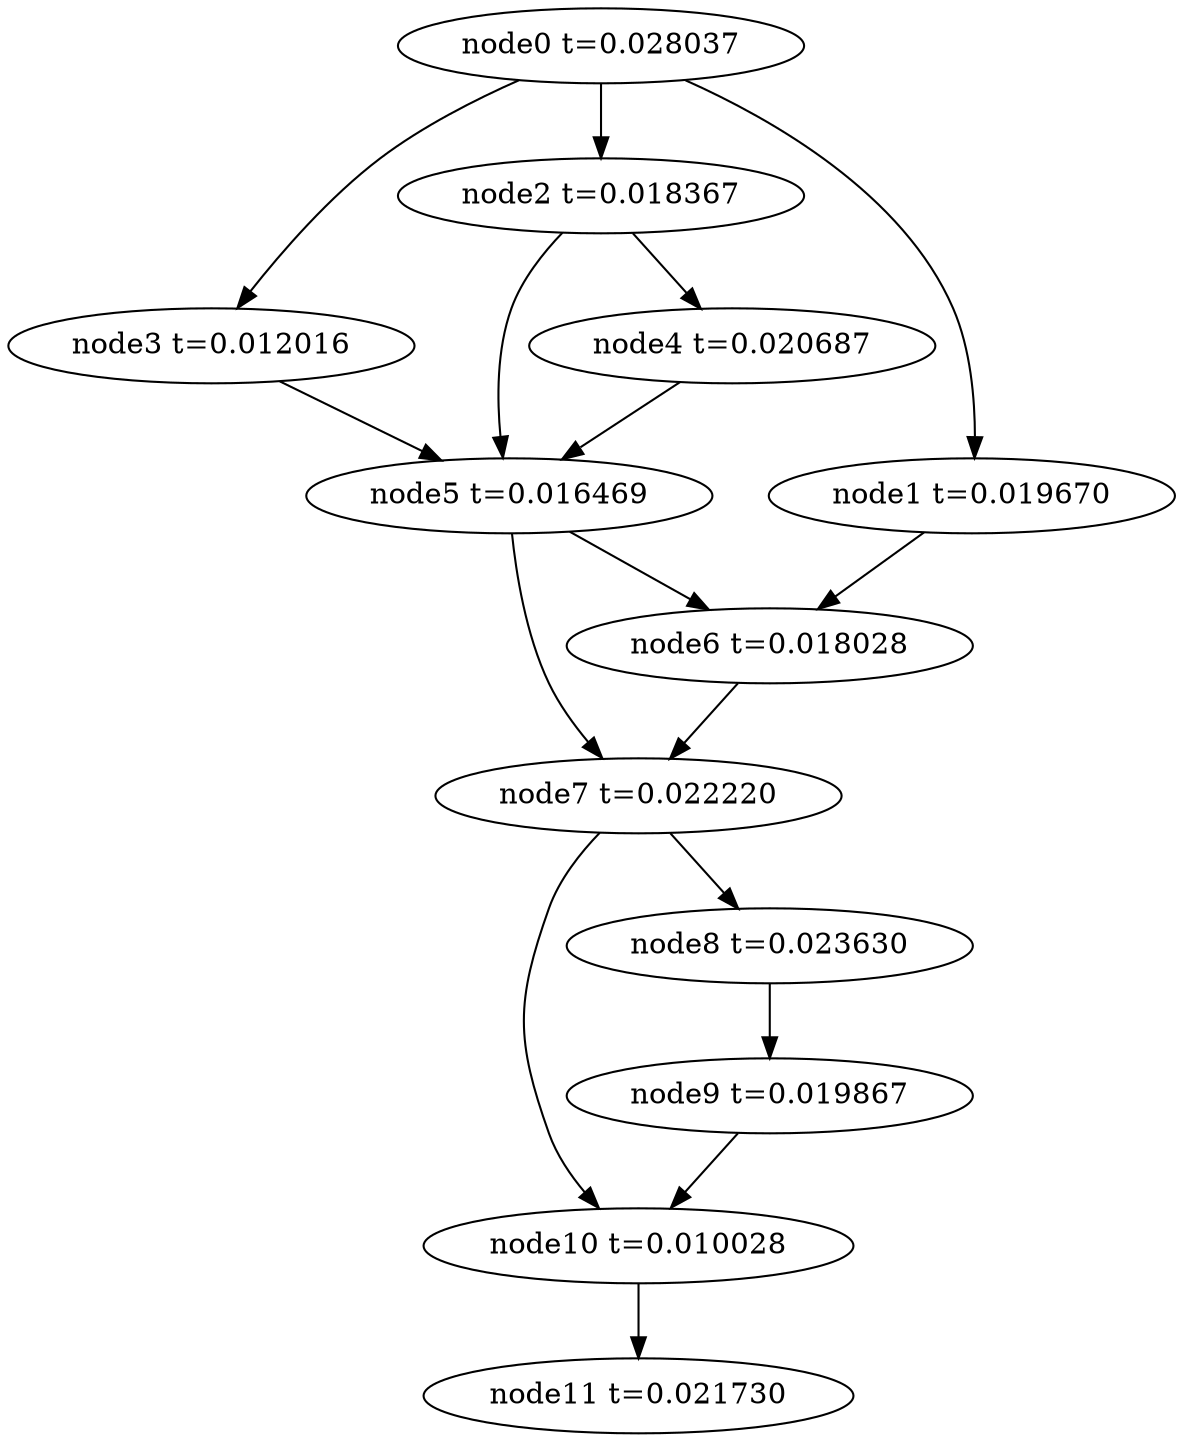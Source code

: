 digraph g{
	node11[label="node11 t=0.021730"]
	node10 -> node11
	node10[label="node10 t=0.010028"];
	node9 -> node10
	node9[label="node9 t=0.019867"];
	node8 -> node9
	node8[label="node8 t=0.023630"];
	node7 -> node10
	node7 -> node8
	node7[label="node7 t=0.022220"];
	node6 -> node7
	node6[label="node6 t=0.018028"];
	node5 -> node7
	node5 -> node6
	node5[label="node5 t=0.016469"];
	node4 -> node5
	node4[label="node4 t=0.020687"];
	node3 -> node5
	node3[label="node3 t=0.012016"];
	node2 -> node5
	node2 -> node4
	node2[label="node2 t=0.018367"];
	node1 -> node6
	node1[label="node1 t=0.019670"];
	node0 -> node3
	node0 -> node2
	node0 -> node1
	node0[label="node0 t=0.028037"];
}
